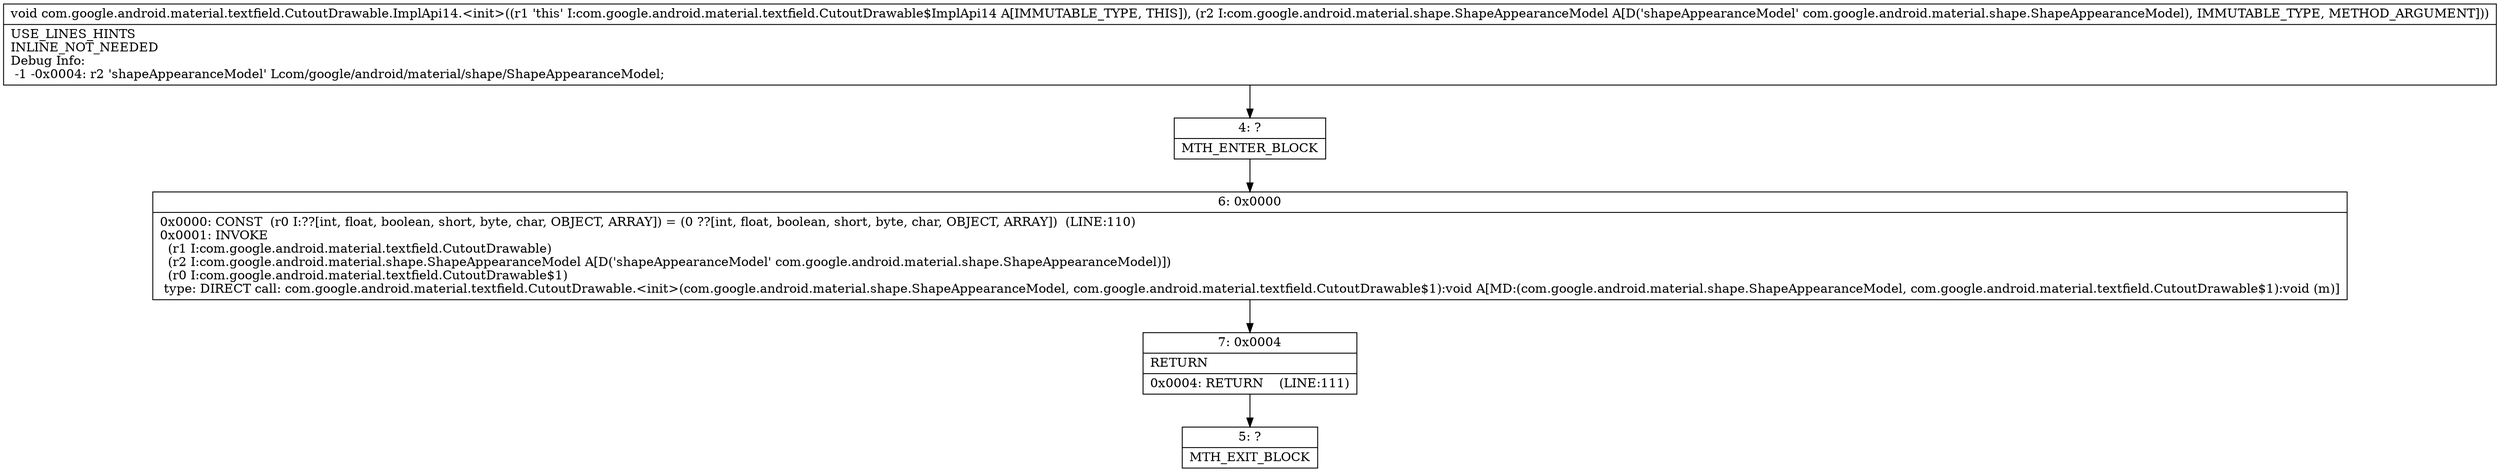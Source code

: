 digraph "CFG forcom.google.android.material.textfield.CutoutDrawable.ImplApi14.\<init\>(Lcom\/google\/android\/material\/shape\/ShapeAppearanceModel;)V" {
Node_4 [shape=record,label="{4\:\ ?|MTH_ENTER_BLOCK\l}"];
Node_6 [shape=record,label="{6\:\ 0x0000|0x0000: CONST  (r0 I:??[int, float, boolean, short, byte, char, OBJECT, ARRAY]) = (0 ??[int, float, boolean, short, byte, char, OBJECT, ARRAY])  (LINE:110)\l0x0001: INVOKE  \l  (r1 I:com.google.android.material.textfield.CutoutDrawable)\l  (r2 I:com.google.android.material.shape.ShapeAppearanceModel A[D('shapeAppearanceModel' com.google.android.material.shape.ShapeAppearanceModel)])\l  (r0 I:com.google.android.material.textfield.CutoutDrawable$1)\l type: DIRECT call: com.google.android.material.textfield.CutoutDrawable.\<init\>(com.google.android.material.shape.ShapeAppearanceModel, com.google.android.material.textfield.CutoutDrawable$1):void A[MD:(com.google.android.material.shape.ShapeAppearanceModel, com.google.android.material.textfield.CutoutDrawable$1):void (m)]\l}"];
Node_7 [shape=record,label="{7\:\ 0x0004|RETURN\l|0x0004: RETURN    (LINE:111)\l}"];
Node_5 [shape=record,label="{5\:\ ?|MTH_EXIT_BLOCK\l}"];
MethodNode[shape=record,label="{void com.google.android.material.textfield.CutoutDrawable.ImplApi14.\<init\>((r1 'this' I:com.google.android.material.textfield.CutoutDrawable$ImplApi14 A[IMMUTABLE_TYPE, THIS]), (r2 I:com.google.android.material.shape.ShapeAppearanceModel A[D('shapeAppearanceModel' com.google.android.material.shape.ShapeAppearanceModel), IMMUTABLE_TYPE, METHOD_ARGUMENT]))  | USE_LINES_HINTS\lINLINE_NOT_NEEDED\lDebug Info:\l  \-1 \-0x0004: r2 'shapeAppearanceModel' Lcom\/google\/android\/material\/shape\/ShapeAppearanceModel;\l}"];
MethodNode -> Node_4;Node_4 -> Node_6;
Node_6 -> Node_7;
Node_7 -> Node_5;
}

